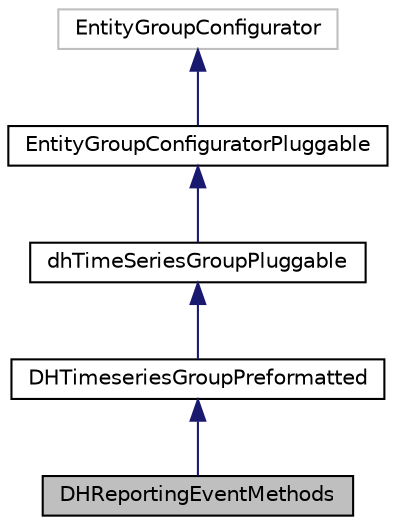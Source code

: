 digraph "DHReportingEventMethods"
{
 // LATEX_PDF_SIZE
  edge [fontname="Helvetica",fontsize="10",labelfontname="Helvetica",labelfontsize="10"];
  node [fontname="Helvetica",fontsize="10",shape=record];
  Node1 [label="DHReportingEventMethods",height=0.2,width=0.4,color="black", fillcolor="grey75", style="filled", fontcolor="black",tooltip=" "];
  Node2 -> Node1 [dir="back",color="midnightblue",fontsize="10",style="solid"];
  Node2 [label="DHTimeseriesGroupPreformatted",height=0.2,width=0.4,color="black", fillcolor="white", style="filled",URL="$classDHTimeseriesGroupPreformatted.html",tooltip=" "];
  Node3 -> Node2 [dir="back",color="midnightblue",fontsize="10",style="solid"];
  Node3 [label="dhTimeSeriesGroupPluggable",height=0.2,width=0.4,color="black", fillcolor="white", style="filled",URL="$classdhTimeSeriesGroupPluggable.html",tooltip=" "];
  Node4 -> Node3 [dir="back",color="midnightblue",fontsize="10",style="solid"];
  Node4 [label="EntityGroupConfiguratorPluggable",height=0.2,width=0.4,color="black", fillcolor="white", style="filled",URL="$classEntityGroupConfiguratorPluggable.html",tooltip=" "];
  Node5 -> Node4 [dir="back",color="midnightblue",fontsize="10",style="solid"];
  Node5 [label="EntityGroupConfigurator",height=0.2,width=0.4,color="grey75", fillcolor="white", style="filled",tooltip=" "];
}
